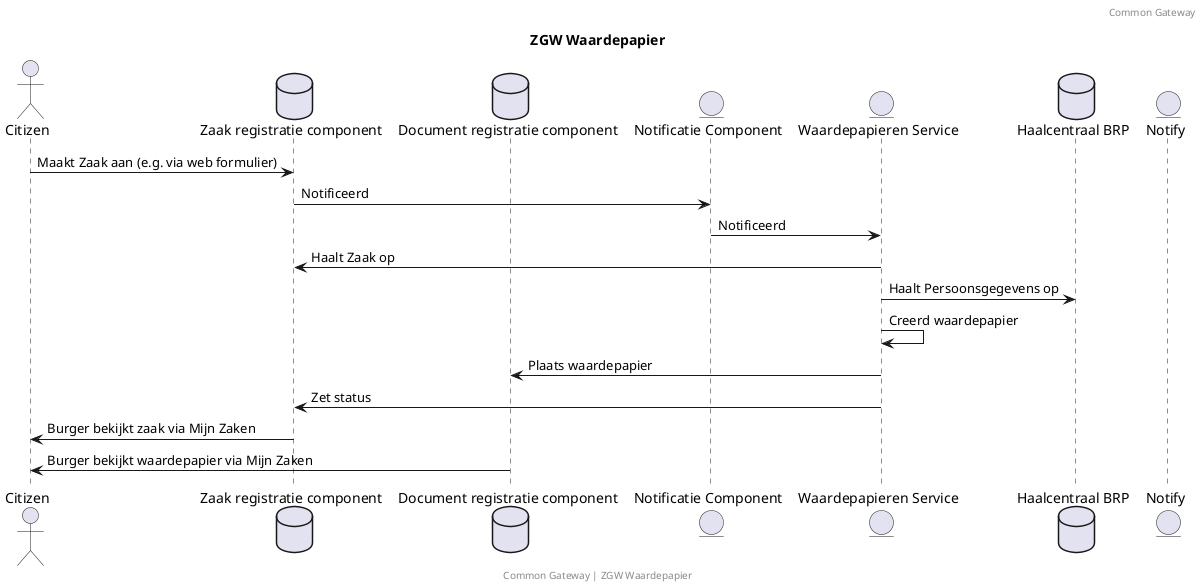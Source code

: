 @startuml
title: ZGW Waardepapier
footer: Common Gateway | ZGW Waardepapier
header: Common Gateway

actor Citizen
database "Zaak registratie component" as ZRC
database "Document registratie component" as DRC
entity "Notificatie Component" as NC
entity "Waardepapieren Service" as WP
database "Haalcentraal BRP" as BRP
entity "Notify" as Notify

Citizen -> ZRC : Maakt Zaak aan (e.g. via web formulier)
ZRC -> NC: Notificeerd
NC -> WP: Notificeerd
WP -> ZRC: Haalt Zaak op
WP -> BRP: Haalt Persoonsgegevens op
WP -> WP: Creerd waardepapier
WP -> DRC: Plaats waardepapier
WP -> ZRC: Zet status
ZRC -> Citizen: Burger bekijkt zaak via Mijn Zaken
DRC -> Citizen: Burger bekijkt waardepapier via Mijn Zaken


@enduml